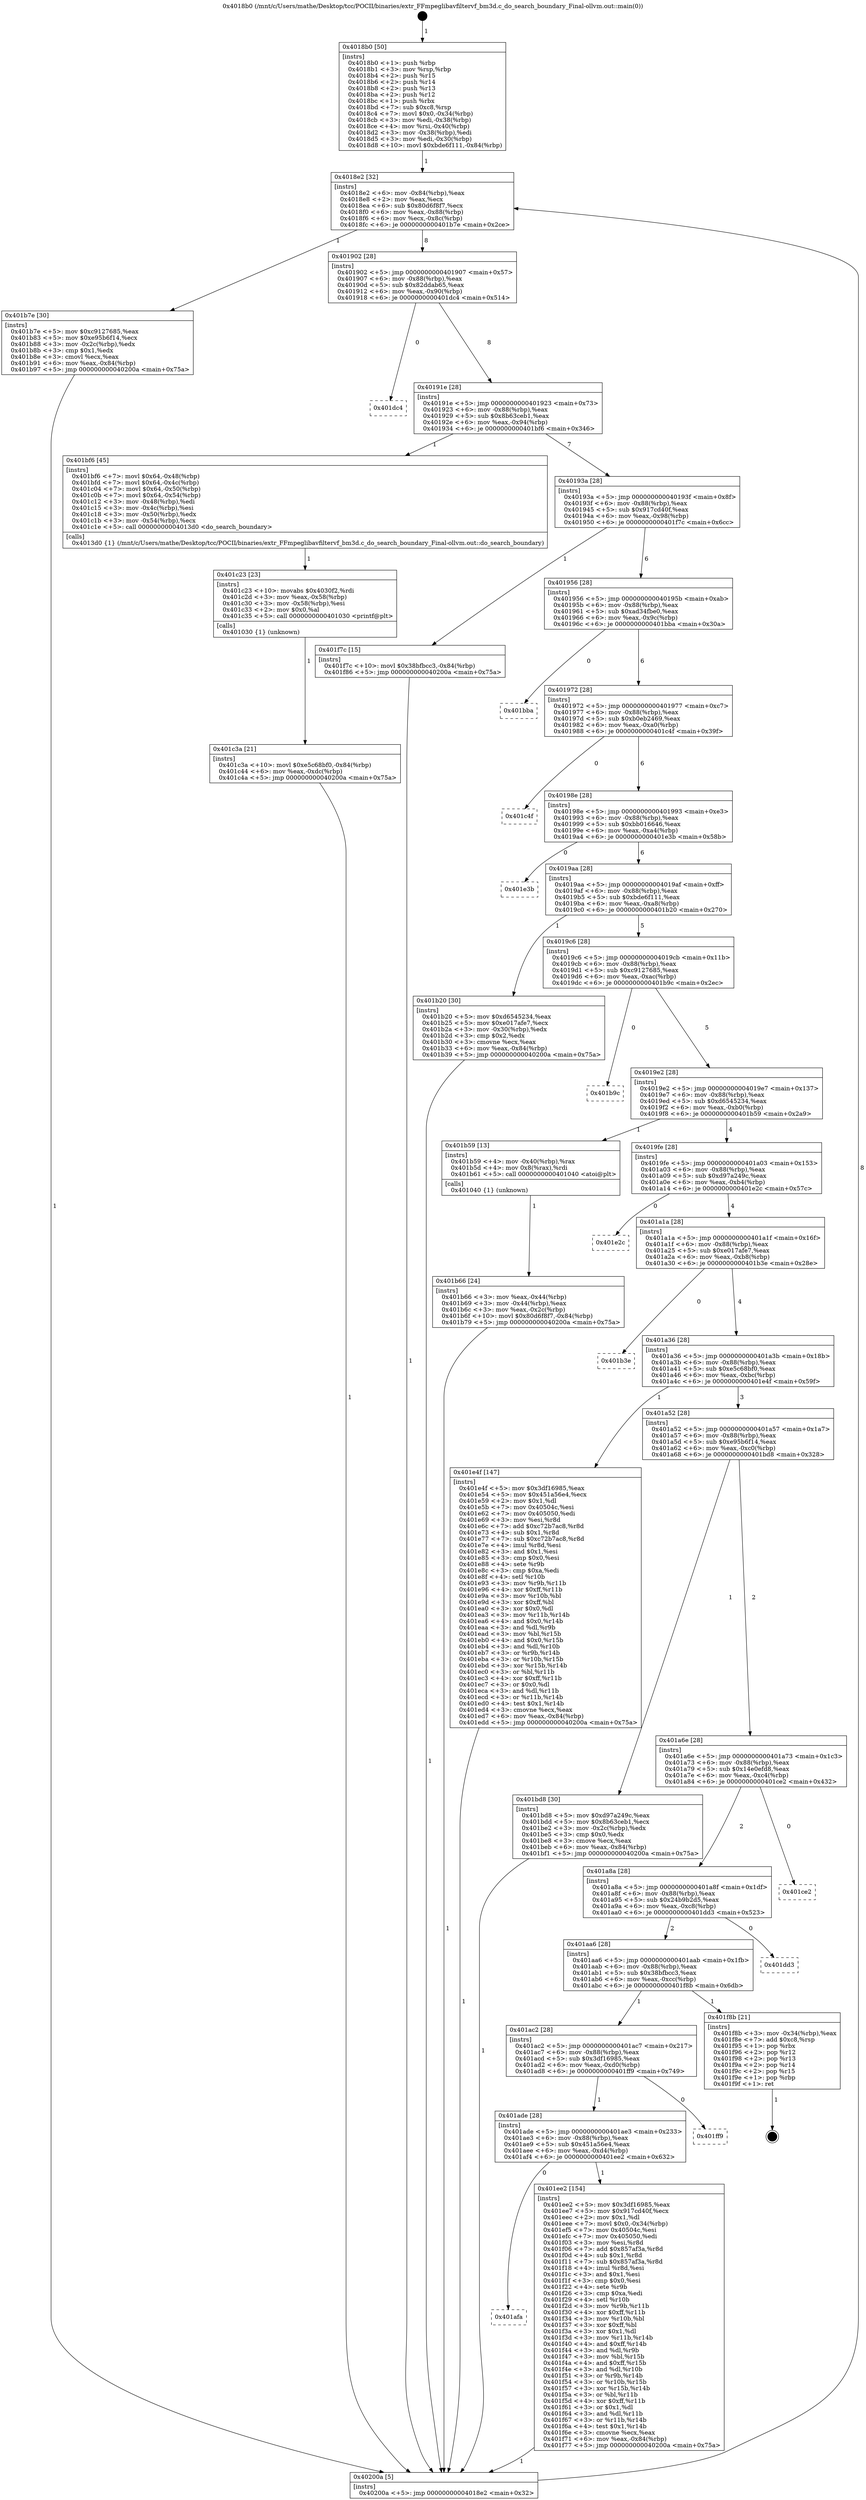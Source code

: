 digraph "0x4018b0" {
  label = "0x4018b0 (/mnt/c/Users/mathe/Desktop/tcc/POCII/binaries/extr_FFmpeglibavfiltervf_bm3d.c_do_search_boundary_Final-ollvm.out::main(0))"
  labelloc = "t"
  node[shape=record]

  Entry [label="",width=0.3,height=0.3,shape=circle,fillcolor=black,style=filled]
  "0x4018e2" [label="{
     0x4018e2 [32]\l
     | [instrs]\l
     &nbsp;&nbsp;0x4018e2 \<+6\>: mov -0x84(%rbp),%eax\l
     &nbsp;&nbsp;0x4018e8 \<+2\>: mov %eax,%ecx\l
     &nbsp;&nbsp;0x4018ea \<+6\>: sub $0x80d6f8f7,%ecx\l
     &nbsp;&nbsp;0x4018f0 \<+6\>: mov %eax,-0x88(%rbp)\l
     &nbsp;&nbsp;0x4018f6 \<+6\>: mov %ecx,-0x8c(%rbp)\l
     &nbsp;&nbsp;0x4018fc \<+6\>: je 0000000000401b7e \<main+0x2ce\>\l
  }"]
  "0x401b7e" [label="{
     0x401b7e [30]\l
     | [instrs]\l
     &nbsp;&nbsp;0x401b7e \<+5\>: mov $0xc9127685,%eax\l
     &nbsp;&nbsp;0x401b83 \<+5\>: mov $0xe95b6f14,%ecx\l
     &nbsp;&nbsp;0x401b88 \<+3\>: mov -0x2c(%rbp),%edx\l
     &nbsp;&nbsp;0x401b8b \<+3\>: cmp $0x1,%edx\l
     &nbsp;&nbsp;0x401b8e \<+3\>: cmovl %ecx,%eax\l
     &nbsp;&nbsp;0x401b91 \<+6\>: mov %eax,-0x84(%rbp)\l
     &nbsp;&nbsp;0x401b97 \<+5\>: jmp 000000000040200a \<main+0x75a\>\l
  }"]
  "0x401902" [label="{
     0x401902 [28]\l
     | [instrs]\l
     &nbsp;&nbsp;0x401902 \<+5\>: jmp 0000000000401907 \<main+0x57\>\l
     &nbsp;&nbsp;0x401907 \<+6\>: mov -0x88(%rbp),%eax\l
     &nbsp;&nbsp;0x40190d \<+5\>: sub $0x82ddab65,%eax\l
     &nbsp;&nbsp;0x401912 \<+6\>: mov %eax,-0x90(%rbp)\l
     &nbsp;&nbsp;0x401918 \<+6\>: je 0000000000401dc4 \<main+0x514\>\l
  }"]
  Exit [label="",width=0.3,height=0.3,shape=circle,fillcolor=black,style=filled,peripheries=2]
  "0x401dc4" [label="{
     0x401dc4\l
  }", style=dashed]
  "0x40191e" [label="{
     0x40191e [28]\l
     | [instrs]\l
     &nbsp;&nbsp;0x40191e \<+5\>: jmp 0000000000401923 \<main+0x73\>\l
     &nbsp;&nbsp;0x401923 \<+6\>: mov -0x88(%rbp),%eax\l
     &nbsp;&nbsp;0x401929 \<+5\>: sub $0x8b63ceb1,%eax\l
     &nbsp;&nbsp;0x40192e \<+6\>: mov %eax,-0x94(%rbp)\l
     &nbsp;&nbsp;0x401934 \<+6\>: je 0000000000401bf6 \<main+0x346\>\l
  }"]
  "0x401afa" [label="{
     0x401afa\l
  }", style=dashed]
  "0x401bf6" [label="{
     0x401bf6 [45]\l
     | [instrs]\l
     &nbsp;&nbsp;0x401bf6 \<+7\>: movl $0x64,-0x48(%rbp)\l
     &nbsp;&nbsp;0x401bfd \<+7\>: movl $0x64,-0x4c(%rbp)\l
     &nbsp;&nbsp;0x401c04 \<+7\>: movl $0x64,-0x50(%rbp)\l
     &nbsp;&nbsp;0x401c0b \<+7\>: movl $0x64,-0x54(%rbp)\l
     &nbsp;&nbsp;0x401c12 \<+3\>: mov -0x48(%rbp),%edi\l
     &nbsp;&nbsp;0x401c15 \<+3\>: mov -0x4c(%rbp),%esi\l
     &nbsp;&nbsp;0x401c18 \<+3\>: mov -0x50(%rbp),%edx\l
     &nbsp;&nbsp;0x401c1b \<+3\>: mov -0x54(%rbp),%ecx\l
     &nbsp;&nbsp;0x401c1e \<+5\>: call 00000000004013d0 \<do_search_boundary\>\l
     | [calls]\l
     &nbsp;&nbsp;0x4013d0 \{1\} (/mnt/c/Users/mathe/Desktop/tcc/POCII/binaries/extr_FFmpeglibavfiltervf_bm3d.c_do_search_boundary_Final-ollvm.out::do_search_boundary)\l
  }"]
  "0x40193a" [label="{
     0x40193a [28]\l
     | [instrs]\l
     &nbsp;&nbsp;0x40193a \<+5\>: jmp 000000000040193f \<main+0x8f\>\l
     &nbsp;&nbsp;0x40193f \<+6\>: mov -0x88(%rbp),%eax\l
     &nbsp;&nbsp;0x401945 \<+5\>: sub $0x917cd40f,%eax\l
     &nbsp;&nbsp;0x40194a \<+6\>: mov %eax,-0x98(%rbp)\l
     &nbsp;&nbsp;0x401950 \<+6\>: je 0000000000401f7c \<main+0x6cc\>\l
  }"]
  "0x401ee2" [label="{
     0x401ee2 [154]\l
     | [instrs]\l
     &nbsp;&nbsp;0x401ee2 \<+5\>: mov $0x3df16985,%eax\l
     &nbsp;&nbsp;0x401ee7 \<+5\>: mov $0x917cd40f,%ecx\l
     &nbsp;&nbsp;0x401eec \<+2\>: mov $0x1,%dl\l
     &nbsp;&nbsp;0x401eee \<+7\>: movl $0x0,-0x34(%rbp)\l
     &nbsp;&nbsp;0x401ef5 \<+7\>: mov 0x40504c,%esi\l
     &nbsp;&nbsp;0x401efc \<+7\>: mov 0x405050,%edi\l
     &nbsp;&nbsp;0x401f03 \<+3\>: mov %esi,%r8d\l
     &nbsp;&nbsp;0x401f06 \<+7\>: add $0x857af3a,%r8d\l
     &nbsp;&nbsp;0x401f0d \<+4\>: sub $0x1,%r8d\l
     &nbsp;&nbsp;0x401f11 \<+7\>: sub $0x857af3a,%r8d\l
     &nbsp;&nbsp;0x401f18 \<+4\>: imul %r8d,%esi\l
     &nbsp;&nbsp;0x401f1c \<+3\>: and $0x1,%esi\l
     &nbsp;&nbsp;0x401f1f \<+3\>: cmp $0x0,%esi\l
     &nbsp;&nbsp;0x401f22 \<+4\>: sete %r9b\l
     &nbsp;&nbsp;0x401f26 \<+3\>: cmp $0xa,%edi\l
     &nbsp;&nbsp;0x401f29 \<+4\>: setl %r10b\l
     &nbsp;&nbsp;0x401f2d \<+3\>: mov %r9b,%r11b\l
     &nbsp;&nbsp;0x401f30 \<+4\>: xor $0xff,%r11b\l
     &nbsp;&nbsp;0x401f34 \<+3\>: mov %r10b,%bl\l
     &nbsp;&nbsp;0x401f37 \<+3\>: xor $0xff,%bl\l
     &nbsp;&nbsp;0x401f3a \<+3\>: xor $0x1,%dl\l
     &nbsp;&nbsp;0x401f3d \<+3\>: mov %r11b,%r14b\l
     &nbsp;&nbsp;0x401f40 \<+4\>: and $0xff,%r14b\l
     &nbsp;&nbsp;0x401f44 \<+3\>: and %dl,%r9b\l
     &nbsp;&nbsp;0x401f47 \<+3\>: mov %bl,%r15b\l
     &nbsp;&nbsp;0x401f4a \<+4\>: and $0xff,%r15b\l
     &nbsp;&nbsp;0x401f4e \<+3\>: and %dl,%r10b\l
     &nbsp;&nbsp;0x401f51 \<+3\>: or %r9b,%r14b\l
     &nbsp;&nbsp;0x401f54 \<+3\>: or %r10b,%r15b\l
     &nbsp;&nbsp;0x401f57 \<+3\>: xor %r15b,%r14b\l
     &nbsp;&nbsp;0x401f5a \<+3\>: or %bl,%r11b\l
     &nbsp;&nbsp;0x401f5d \<+4\>: xor $0xff,%r11b\l
     &nbsp;&nbsp;0x401f61 \<+3\>: or $0x1,%dl\l
     &nbsp;&nbsp;0x401f64 \<+3\>: and %dl,%r11b\l
     &nbsp;&nbsp;0x401f67 \<+3\>: or %r11b,%r14b\l
     &nbsp;&nbsp;0x401f6a \<+4\>: test $0x1,%r14b\l
     &nbsp;&nbsp;0x401f6e \<+3\>: cmovne %ecx,%eax\l
     &nbsp;&nbsp;0x401f71 \<+6\>: mov %eax,-0x84(%rbp)\l
     &nbsp;&nbsp;0x401f77 \<+5\>: jmp 000000000040200a \<main+0x75a\>\l
  }"]
  "0x401f7c" [label="{
     0x401f7c [15]\l
     | [instrs]\l
     &nbsp;&nbsp;0x401f7c \<+10\>: movl $0x38bfbcc3,-0x84(%rbp)\l
     &nbsp;&nbsp;0x401f86 \<+5\>: jmp 000000000040200a \<main+0x75a\>\l
  }"]
  "0x401956" [label="{
     0x401956 [28]\l
     | [instrs]\l
     &nbsp;&nbsp;0x401956 \<+5\>: jmp 000000000040195b \<main+0xab\>\l
     &nbsp;&nbsp;0x40195b \<+6\>: mov -0x88(%rbp),%eax\l
     &nbsp;&nbsp;0x401961 \<+5\>: sub $0xad34fbe0,%eax\l
     &nbsp;&nbsp;0x401966 \<+6\>: mov %eax,-0x9c(%rbp)\l
     &nbsp;&nbsp;0x40196c \<+6\>: je 0000000000401bba \<main+0x30a\>\l
  }"]
  "0x401ade" [label="{
     0x401ade [28]\l
     | [instrs]\l
     &nbsp;&nbsp;0x401ade \<+5\>: jmp 0000000000401ae3 \<main+0x233\>\l
     &nbsp;&nbsp;0x401ae3 \<+6\>: mov -0x88(%rbp),%eax\l
     &nbsp;&nbsp;0x401ae9 \<+5\>: sub $0x451a56e4,%eax\l
     &nbsp;&nbsp;0x401aee \<+6\>: mov %eax,-0xd4(%rbp)\l
     &nbsp;&nbsp;0x401af4 \<+6\>: je 0000000000401ee2 \<main+0x632\>\l
  }"]
  "0x401bba" [label="{
     0x401bba\l
  }", style=dashed]
  "0x401972" [label="{
     0x401972 [28]\l
     | [instrs]\l
     &nbsp;&nbsp;0x401972 \<+5\>: jmp 0000000000401977 \<main+0xc7\>\l
     &nbsp;&nbsp;0x401977 \<+6\>: mov -0x88(%rbp),%eax\l
     &nbsp;&nbsp;0x40197d \<+5\>: sub $0xb0eb2469,%eax\l
     &nbsp;&nbsp;0x401982 \<+6\>: mov %eax,-0xa0(%rbp)\l
     &nbsp;&nbsp;0x401988 \<+6\>: je 0000000000401c4f \<main+0x39f\>\l
  }"]
  "0x401ff9" [label="{
     0x401ff9\l
  }", style=dashed]
  "0x401c4f" [label="{
     0x401c4f\l
  }", style=dashed]
  "0x40198e" [label="{
     0x40198e [28]\l
     | [instrs]\l
     &nbsp;&nbsp;0x40198e \<+5\>: jmp 0000000000401993 \<main+0xe3\>\l
     &nbsp;&nbsp;0x401993 \<+6\>: mov -0x88(%rbp),%eax\l
     &nbsp;&nbsp;0x401999 \<+5\>: sub $0xbb016646,%eax\l
     &nbsp;&nbsp;0x40199e \<+6\>: mov %eax,-0xa4(%rbp)\l
     &nbsp;&nbsp;0x4019a4 \<+6\>: je 0000000000401e3b \<main+0x58b\>\l
  }"]
  "0x401ac2" [label="{
     0x401ac2 [28]\l
     | [instrs]\l
     &nbsp;&nbsp;0x401ac2 \<+5\>: jmp 0000000000401ac7 \<main+0x217\>\l
     &nbsp;&nbsp;0x401ac7 \<+6\>: mov -0x88(%rbp),%eax\l
     &nbsp;&nbsp;0x401acd \<+5\>: sub $0x3df16985,%eax\l
     &nbsp;&nbsp;0x401ad2 \<+6\>: mov %eax,-0xd0(%rbp)\l
     &nbsp;&nbsp;0x401ad8 \<+6\>: je 0000000000401ff9 \<main+0x749\>\l
  }"]
  "0x401e3b" [label="{
     0x401e3b\l
  }", style=dashed]
  "0x4019aa" [label="{
     0x4019aa [28]\l
     | [instrs]\l
     &nbsp;&nbsp;0x4019aa \<+5\>: jmp 00000000004019af \<main+0xff\>\l
     &nbsp;&nbsp;0x4019af \<+6\>: mov -0x88(%rbp),%eax\l
     &nbsp;&nbsp;0x4019b5 \<+5\>: sub $0xbde6f111,%eax\l
     &nbsp;&nbsp;0x4019ba \<+6\>: mov %eax,-0xa8(%rbp)\l
     &nbsp;&nbsp;0x4019c0 \<+6\>: je 0000000000401b20 \<main+0x270\>\l
  }"]
  "0x401f8b" [label="{
     0x401f8b [21]\l
     | [instrs]\l
     &nbsp;&nbsp;0x401f8b \<+3\>: mov -0x34(%rbp),%eax\l
     &nbsp;&nbsp;0x401f8e \<+7\>: add $0xc8,%rsp\l
     &nbsp;&nbsp;0x401f95 \<+1\>: pop %rbx\l
     &nbsp;&nbsp;0x401f96 \<+2\>: pop %r12\l
     &nbsp;&nbsp;0x401f98 \<+2\>: pop %r13\l
     &nbsp;&nbsp;0x401f9a \<+2\>: pop %r14\l
     &nbsp;&nbsp;0x401f9c \<+2\>: pop %r15\l
     &nbsp;&nbsp;0x401f9e \<+1\>: pop %rbp\l
     &nbsp;&nbsp;0x401f9f \<+1\>: ret\l
  }"]
  "0x401b20" [label="{
     0x401b20 [30]\l
     | [instrs]\l
     &nbsp;&nbsp;0x401b20 \<+5\>: mov $0xd6545234,%eax\l
     &nbsp;&nbsp;0x401b25 \<+5\>: mov $0xe017afe7,%ecx\l
     &nbsp;&nbsp;0x401b2a \<+3\>: mov -0x30(%rbp),%edx\l
     &nbsp;&nbsp;0x401b2d \<+3\>: cmp $0x2,%edx\l
     &nbsp;&nbsp;0x401b30 \<+3\>: cmovne %ecx,%eax\l
     &nbsp;&nbsp;0x401b33 \<+6\>: mov %eax,-0x84(%rbp)\l
     &nbsp;&nbsp;0x401b39 \<+5\>: jmp 000000000040200a \<main+0x75a\>\l
  }"]
  "0x4019c6" [label="{
     0x4019c6 [28]\l
     | [instrs]\l
     &nbsp;&nbsp;0x4019c6 \<+5\>: jmp 00000000004019cb \<main+0x11b\>\l
     &nbsp;&nbsp;0x4019cb \<+6\>: mov -0x88(%rbp),%eax\l
     &nbsp;&nbsp;0x4019d1 \<+5\>: sub $0xc9127685,%eax\l
     &nbsp;&nbsp;0x4019d6 \<+6\>: mov %eax,-0xac(%rbp)\l
     &nbsp;&nbsp;0x4019dc \<+6\>: je 0000000000401b9c \<main+0x2ec\>\l
  }"]
  "0x40200a" [label="{
     0x40200a [5]\l
     | [instrs]\l
     &nbsp;&nbsp;0x40200a \<+5\>: jmp 00000000004018e2 \<main+0x32\>\l
  }"]
  "0x4018b0" [label="{
     0x4018b0 [50]\l
     | [instrs]\l
     &nbsp;&nbsp;0x4018b0 \<+1\>: push %rbp\l
     &nbsp;&nbsp;0x4018b1 \<+3\>: mov %rsp,%rbp\l
     &nbsp;&nbsp;0x4018b4 \<+2\>: push %r15\l
     &nbsp;&nbsp;0x4018b6 \<+2\>: push %r14\l
     &nbsp;&nbsp;0x4018b8 \<+2\>: push %r13\l
     &nbsp;&nbsp;0x4018ba \<+2\>: push %r12\l
     &nbsp;&nbsp;0x4018bc \<+1\>: push %rbx\l
     &nbsp;&nbsp;0x4018bd \<+7\>: sub $0xc8,%rsp\l
     &nbsp;&nbsp;0x4018c4 \<+7\>: movl $0x0,-0x34(%rbp)\l
     &nbsp;&nbsp;0x4018cb \<+3\>: mov %edi,-0x38(%rbp)\l
     &nbsp;&nbsp;0x4018ce \<+4\>: mov %rsi,-0x40(%rbp)\l
     &nbsp;&nbsp;0x4018d2 \<+3\>: mov -0x38(%rbp),%edi\l
     &nbsp;&nbsp;0x4018d5 \<+3\>: mov %edi,-0x30(%rbp)\l
     &nbsp;&nbsp;0x4018d8 \<+10\>: movl $0xbde6f111,-0x84(%rbp)\l
  }"]
  "0x401aa6" [label="{
     0x401aa6 [28]\l
     | [instrs]\l
     &nbsp;&nbsp;0x401aa6 \<+5\>: jmp 0000000000401aab \<main+0x1fb\>\l
     &nbsp;&nbsp;0x401aab \<+6\>: mov -0x88(%rbp),%eax\l
     &nbsp;&nbsp;0x401ab1 \<+5\>: sub $0x38bfbcc3,%eax\l
     &nbsp;&nbsp;0x401ab6 \<+6\>: mov %eax,-0xcc(%rbp)\l
     &nbsp;&nbsp;0x401abc \<+6\>: je 0000000000401f8b \<main+0x6db\>\l
  }"]
  "0x401b9c" [label="{
     0x401b9c\l
  }", style=dashed]
  "0x4019e2" [label="{
     0x4019e2 [28]\l
     | [instrs]\l
     &nbsp;&nbsp;0x4019e2 \<+5\>: jmp 00000000004019e7 \<main+0x137\>\l
     &nbsp;&nbsp;0x4019e7 \<+6\>: mov -0x88(%rbp),%eax\l
     &nbsp;&nbsp;0x4019ed \<+5\>: sub $0xd6545234,%eax\l
     &nbsp;&nbsp;0x4019f2 \<+6\>: mov %eax,-0xb0(%rbp)\l
     &nbsp;&nbsp;0x4019f8 \<+6\>: je 0000000000401b59 \<main+0x2a9\>\l
  }"]
  "0x401dd3" [label="{
     0x401dd3\l
  }", style=dashed]
  "0x401b59" [label="{
     0x401b59 [13]\l
     | [instrs]\l
     &nbsp;&nbsp;0x401b59 \<+4\>: mov -0x40(%rbp),%rax\l
     &nbsp;&nbsp;0x401b5d \<+4\>: mov 0x8(%rax),%rdi\l
     &nbsp;&nbsp;0x401b61 \<+5\>: call 0000000000401040 \<atoi@plt\>\l
     | [calls]\l
     &nbsp;&nbsp;0x401040 \{1\} (unknown)\l
  }"]
  "0x4019fe" [label="{
     0x4019fe [28]\l
     | [instrs]\l
     &nbsp;&nbsp;0x4019fe \<+5\>: jmp 0000000000401a03 \<main+0x153\>\l
     &nbsp;&nbsp;0x401a03 \<+6\>: mov -0x88(%rbp),%eax\l
     &nbsp;&nbsp;0x401a09 \<+5\>: sub $0xd97a249c,%eax\l
     &nbsp;&nbsp;0x401a0e \<+6\>: mov %eax,-0xb4(%rbp)\l
     &nbsp;&nbsp;0x401a14 \<+6\>: je 0000000000401e2c \<main+0x57c\>\l
  }"]
  "0x401b66" [label="{
     0x401b66 [24]\l
     | [instrs]\l
     &nbsp;&nbsp;0x401b66 \<+3\>: mov %eax,-0x44(%rbp)\l
     &nbsp;&nbsp;0x401b69 \<+3\>: mov -0x44(%rbp),%eax\l
     &nbsp;&nbsp;0x401b6c \<+3\>: mov %eax,-0x2c(%rbp)\l
     &nbsp;&nbsp;0x401b6f \<+10\>: movl $0x80d6f8f7,-0x84(%rbp)\l
     &nbsp;&nbsp;0x401b79 \<+5\>: jmp 000000000040200a \<main+0x75a\>\l
  }"]
  "0x401a8a" [label="{
     0x401a8a [28]\l
     | [instrs]\l
     &nbsp;&nbsp;0x401a8a \<+5\>: jmp 0000000000401a8f \<main+0x1df\>\l
     &nbsp;&nbsp;0x401a8f \<+6\>: mov -0x88(%rbp),%eax\l
     &nbsp;&nbsp;0x401a95 \<+5\>: sub $0x24b9b2d5,%eax\l
     &nbsp;&nbsp;0x401a9a \<+6\>: mov %eax,-0xc8(%rbp)\l
     &nbsp;&nbsp;0x401aa0 \<+6\>: je 0000000000401dd3 \<main+0x523\>\l
  }"]
  "0x401e2c" [label="{
     0x401e2c\l
  }", style=dashed]
  "0x401a1a" [label="{
     0x401a1a [28]\l
     | [instrs]\l
     &nbsp;&nbsp;0x401a1a \<+5\>: jmp 0000000000401a1f \<main+0x16f\>\l
     &nbsp;&nbsp;0x401a1f \<+6\>: mov -0x88(%rbp),%eax\l
     &nbsp;&nbsp;0x401a25 \<+5\>: sub $0xe017afe7,%eax\l
     &nbsp;&nbsp;0x401a2a \<+6\>: mov %eax,-0xb8(%rbp)\l
     &nbsp;&nbsp;0x401a30 \<+6\>: je 0000000000401b3e \<main+0x28e\>\l
  }"]
  "0x401ce2" [label="{
     0x401ce2\l
  }", style=dashed]
  "0x401b3e" [label="{
     0x401b3e\l
  }", style=dashed]
  "0x401a36" [label="{
     0x401a36 [28]\l
     | [instrs]\l
     &nbsp;&nbsp;0x401a36 \<+5\>: jmp 0000000000401a3b \<main+0x18b\>\l
     &nbsp;&nbsp;0x401a3b \<+6\>: mov -0x88(%rbp),%eax\l
     &nbsp;&nbsp;0x401a41 \<+5\>: sub $0xe5c68bf0,%eax\l
     &nbsp;&nbsp;0x401a46 \<+6\>: mov %eax,-0xbc(%rbp)\l
     &nbsp;&nbsp;0x401a4c \<+6\>: je 0000000000401e4f \<main+0x59f\>\l
  }"]
  "0x401c3a" [label="{
     0x401c3a [21]\l
     | [instrs]\l
     &nbsp;&nbsp;0x401c3a \<+10\>: movl $0xe5c68bf0,-0x84(%rbp)\l
     &nbsp;&nbsp;0x401c44 \<+6\>: mov %eax,-0xdc(%rbp)\l
     &nbsp;&nbsp;0x401c4a \<+5\>: jmp 000000000040200a \<main+0x75a\>\l
  }"]
  "0x401e4f" [label="{
     0x401e4f [147]\l
     | [instrs]\l
     &nbsp;&nbsp;0x401e4f \<+5\>: mov $0x3df16985,%eax\l
     &nbsp;&nbsp;0x401e54 \<+5\>: mov $0x451a56e4,%ecx\l
     &nbsp;&nbsp;0x401e59 \<+2\>: mov $0x1,%dl\l
     &nbsp;&nbsp;0x401e5b \<+7\>: mov 0x40504c,%esi\l
     &nbsp;&nbsp;0x401e62 \<+7\>: mov 0x405050,%edi\l
     &nbsp;&nbsp;0x401e69 \<+3\>: mov %esi,%r8d\l
     &nbsp;&nbsp;0x401e6c \<+7\>: add $0xc72b7ac8,%r8d\l
     &nbsp;&nbsp;0x401e73 \<+4\>: sub $0x1,%r8d\l
     &nbsp;&nbsp;0x401e77 \<+7\>: sub $0xc72b7ac8,%r8d\l
     &nbsp;&nbsp;0x401e7e \<+4\>: imul %r8d,%esi\l
     &nbsp;&nbsp;0x401e82 \<+3\>: and $0x1,%esi\l
     &nbsp;&nbsp;0x401e85 \<+3\>: cmp $0x0,%esi\l
     &nbsp;&nbsp;0x401e88 \<+4\>: sete %r9b\l
     &nbsp;&nbsp;0x401e8c \<+3\>: cmp $0xa,%edi\l
     &nbsp;&nbsp;0x401e8f \<+4\>: setl %r10b\l
     &nbsp;&nbsp;0x401e93 \<+3\>: mov %r9b,%r11b\l
     &nbsp;&nbsp;0x401e96 \<+4\>: xor $0xff,%r11b\l
     &nbsp;&nbsp;0x401e9a \<+3\>: mov %r10b,%bl\l
     &nbsp;&nbsp;0x401e9d \<+3\>: xor $0xff,%bl\l
     &nbsp;&nbsp;0x401ea0 \<+3\>: xor $0x0,%dl\l
     &nbsp;&nbsp;0x401ea3 \<+3\>: mov %r11b,%r14b\l
     &nbsp;&nbsp;0x401ea6 \<+4\>: and $0x0,%r14b\l
     &nbsp;&nbsp;0x401eaa \<+3\>: and %dl,%r9b\l
     &nbsp;&nbsp;0x401ead \<+3\>: mov %bl,%r15b\l
     &nbsp;&nbsp;0x401eb0 \<+4\>: and $0x0,%r15b\l
     &nbsp;&nbsp;0x401eb4 \<+3\>: and %dl,%r10b\l
     &nbsp;&nbsp;0x401eb7 \<+3\>: or %r9b,%r14b\l
     &nbsp;&nbsp;0x401eba \<+3\>: or %r10b,%r15b\l
     &nbsp;&nbsp;0x401ebd \<+3\>: xor %r15b,%r14b\l
     &nbsp;&nbsp;0x401ec0 \<+3\>: or %bl,%r11b\l
     &nbsp;&nbsp;0x401ec3 \<+4\>: xor $0xff,%r11b\l
     &nbsp;&nbsp;0x401ec7 \<+3\>: or $0x0,%dl\l
     &nbsp;&nbsp;0x401eca \<+3\>: and %dl,%r11b\l
     &nbsp;&nbsp;0x401ecd \<+3\>: or %r11b,%r14b\l
     &nbsp;&nbsp;0x401ed0 \<+4\>: test $0x1,%r14b\l
     &nbsp;&nbsp;0x401ed4 \<+3\>: cmovne %ecx,%eax\l
     &nbsp;&nbsp;0x401ed7 \<+6\>: mov %eax,-0x84(%rbp)\l
     &nbsp;&nbsp;0x401edd \<+5\>: jmp 000000000040200a \<main+0x75a\>\l
  }"]
  "0x401a52" [label="{
     0x401a52 [28]\l
     | [instrs]\l
     &nbsp;&nbsp;0x401a52 \<+5\>: jmp 0000000000401a57 \<main+0x1a7\>\l
     &nbsp;&nbsp;0x401a57 \<+6\>: mov -0x88(%rbp),%eax\l
     &nbsp;&nbsp;0x401a5d \<+5\>: sub $0xe95b6f14,%eax\l
     &nbsp;&nbsp;0x401a62 \<+6\>: mov %eax,-0xc0(%rbp)\l
     &nbsp;&nbsp;0x401a68 \<+6\>: je 0000000000401bd8 \<main+0x328\>\l
  }"]
  "0x401c23" [label="{
     0x401c23 [23]\l
     | [instrs]\l
     &nbsp;&nbsp;0x401c23 \<+10\>: movabs $0x4030f2,%rdi\l
     &nbsp;&nbsp;0x401c2d \<+3\>: mov %eax,-0x58(%rbp)\l
     &nbsp;&nbsp;0x401c30 \<+3\>: mov -0x58(%rbp),%esi\l
     &nbsp;&nbsp;0x401c33 \<+2\>: mov $0x0,%al\l
     &nbsp;&nbsp;0x401c35 \<+5\>: call 0000000000401030 \<printf@plt\>\l
     | [calls]\l
     &nbsp;&nbsp;0x401030 \{1\} (unknown)\l
  }"]
  "0x401bd8" [label="{
     0x401bd8 [30]\l
     | [instrs]\l
     &nbsp;&nbsp;0x401bd8 \<+5\>: mov $0xd97a249c,%eax\l
     &nbsp;&nbsp;0x401bdd \<+5\>: mov $0x8b63ceb1,%ecx\l
     &nbsp;&nbsp;0x401be2 \<+3\>: mov -0x2c(%rbp),%edx\l
     &nbsp;&nbsp;0x401be5 \<+3\>: cmp $0x0,%edx\l
     &nbsp;&nbsp;0x401be8 \<+3\>: cmove %ecx,%eax\l
     &nbsp;&nbsp;0x401beb \<+6\>: mov %eax,-0x84(%rbp)\l
     &nbsp;&nbsp;0x401bf1 \<+5\>: jmp 000000000040200a \<main+0x75a\>\l
  }"]
  "0x401a6e" [label="{
     0x401a6e [28]\l
     | [instrs]\l
     &nbsp;&nbsp;0x401a6e \<+5\>: jmp 0000000000401a73 \<main+0x1c3\>\l
     &nbsp;&nbsp;0x401a73 \<+6\>: mov -0x88(%rbp),%eax\l
     &nbsp;&nbsp;0x401a79 \<+5\>: sub $0x14e0efd8,%eax\l
     &nbsp;&nbsp;0x401a7e \<+6\>: mov %eax,-0xc4(%rbp)\l
     &nbsp;&nbsp;0x401a84 \<+6\>: je 0000000000401ce2 \<main+0x432\>\l
  }"]
  Entry -> "0x4018b0" [label=" 1"]
  "0x4018e2" -> "0x401b7e" [label=" 1"]
  "0x4018e2" -> "0x401902" [label=" 8"]
  "0x401f8b" -> Exit [label=" 1"]
  "0x401902" -> "0x401dc4" [label=" 0"]
  "0x401902" -> "0x40191e" [label=" 8"]
  "0x401f7c" -> "0x40200a" [label=" 1"]
  "0x40191e" -> "0x401bf6" [label=" 1"]
  "0x40191e" -> "0x40193a" [label=" 7"]
  "0x401ee2" -> "0x40200a" [label=" 1"]
  "0x40193a" -> "0x401f7c" [label=" 1"]
  "0x40193a" -> "0x401956" [label=" 6"]
  "0x401ade" -> "0x401afa" [label=" 0"]
  "0x401956" -> "0x401bba" [label=" 0"]
  "0x401956" -> "0x401972" [label=" 6"]
  "0x401ade" -> "0x401ee2" [label=" 1"]
  "0x401972" -> "0x401c4f" [label=" 0"]
  "0x401972" -> "0x40198e" [label=" 6"]
  "0x401ac2" -> "0x401ade" [label=" 1"]
  "0x40198e" -> "0x401e3b" [label=" 0"]
  "0x40198e" -> "0x4019aa" [label=" 6"]
  "0x401ac2" -> "0x401ff9" [label=" 0"]
  "0x4019aa" -> "0x401b20" [label=" 1"]
  "0x4019aa" -> "0x4019c6" [label=" 5"]
  "0x401b20" -> "0x40200a" [label=" 1"]
  "0x4018b0" -> "0x4018e2" [label=" 1"]
  "0x40200a" -> "0x4018e2" [label=" 8"]
  "0x401aa6" -> "0x401ac2" [label=" 1"]
  "0x4019c6" -> "0x401b9c" [label=" 0"]
  "0x4019c6" -> "0x4019e2" [label=" 5"]
  "0x401aa6" -> "0x401f8b" [label=" 1"]
  "0x4019e2" -> "0x401b59" [label=" 1"]
  "0x4019e2" -> "0x4019fe" [label=" 4"]
  "0x401b59" -> "0x401b66" [label=" 1"]
  "0x401b66" -> "0x40200a" [label=" 1"]
  "0x401b7e" -> "0x40200a" [label=" 1"]
  "0x401a8a" -> "0x401aa6" [label=" 2"]
  "0x4019fe" -> "0x401e2c" [label=" 0"]
  "0x4019fe" -> "0x401a1a" [label=" 4"]
  "0x401a8a" -> "0x401dd3" [label=" 0"]
  "0x401a1a" -> "0x401b3e" [label=" 0"]
  "0x401a1a" -> "0x401a36" [label=" 4"]
  "0x401a6e" -> "0x401a8a" [label=" 2"]
  "0x401a36" -> "0x401e4f" [label=" 1"]
  "0x401a36" -> "0x401a52" [label=" 3"]
  "0x401a6e" -> "0x401ce2" [label=" 0"]
  "0x401a52" -> "0x401bd8" [label=" 1"]
  "0x401a52" -> "0x401a6e" [label=" 2"]
  "0x401bd8" -> "0x40200a" [label=" 1"]
  "0x401bf6" -> "0x401c23" [label=" 1"]
  "0x401c23" -> "0x401c3a" [label=" 1"]
  "0x401c3a" -> "0x40200a" [label=" 1"]
  "0x401e4f" -> "0x40200a" [label=" 1"]
}

